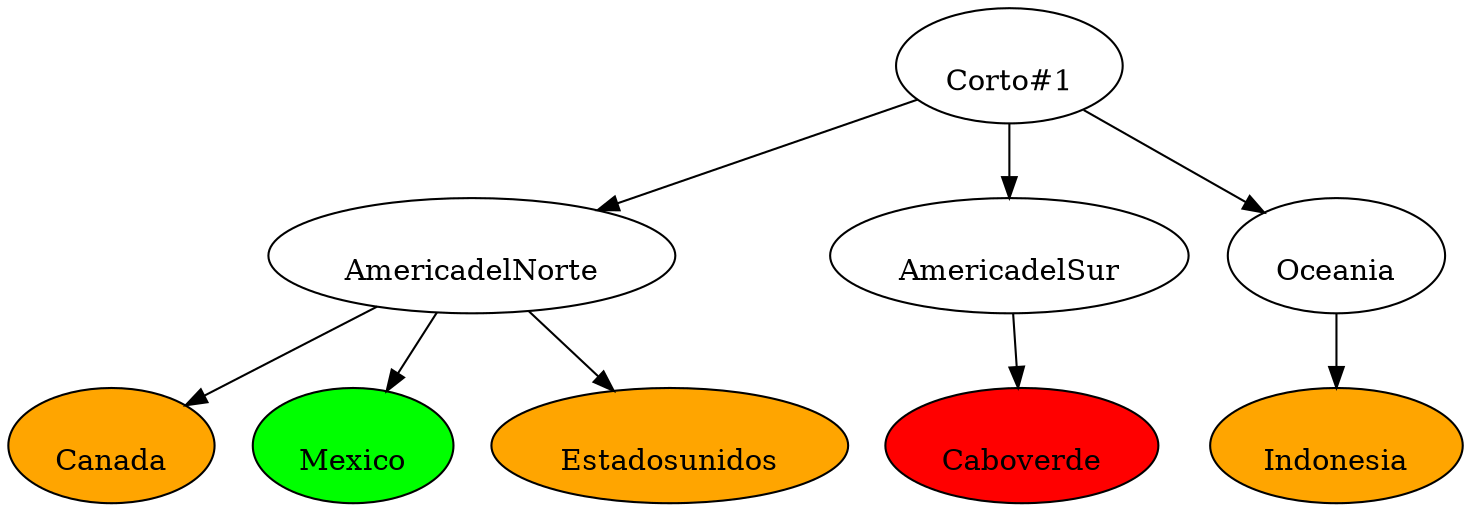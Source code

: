 digraph "
Corto#1
" {
   "
Corto#1
" -> "
AmericadelNorte
" [shape="box"];
   "
Canada
" [style=filled, fillcolor=
orange    
];
   "
AmericadelNorte
" -> "
Canada
";
   "
Mexico
" [style=filled, fillcolor=
green     
];
   "
AmericadelNorte
" -> "
Mexico
";
   "
Estadosunidos
" [style=filled, fillcolor=
orange    
];
   "
AmericadelNorte
" -> "
Estadosunidos
";
   "
Corto#1
" -> "
AmericadelSur
" [shape="box"];
   "
Caboverde
" [style=filled, fillcolor=
red       
];
   "
AmericadelSur
" -> "
Caboverde
";
   "
Corto#1
" -> "
Oceania
" [shape="box"];
   "
Indonesia
" [style=filled, fillcolor=
orange    
];
   "
Oceania
" -> "
Indonesia
";
}
